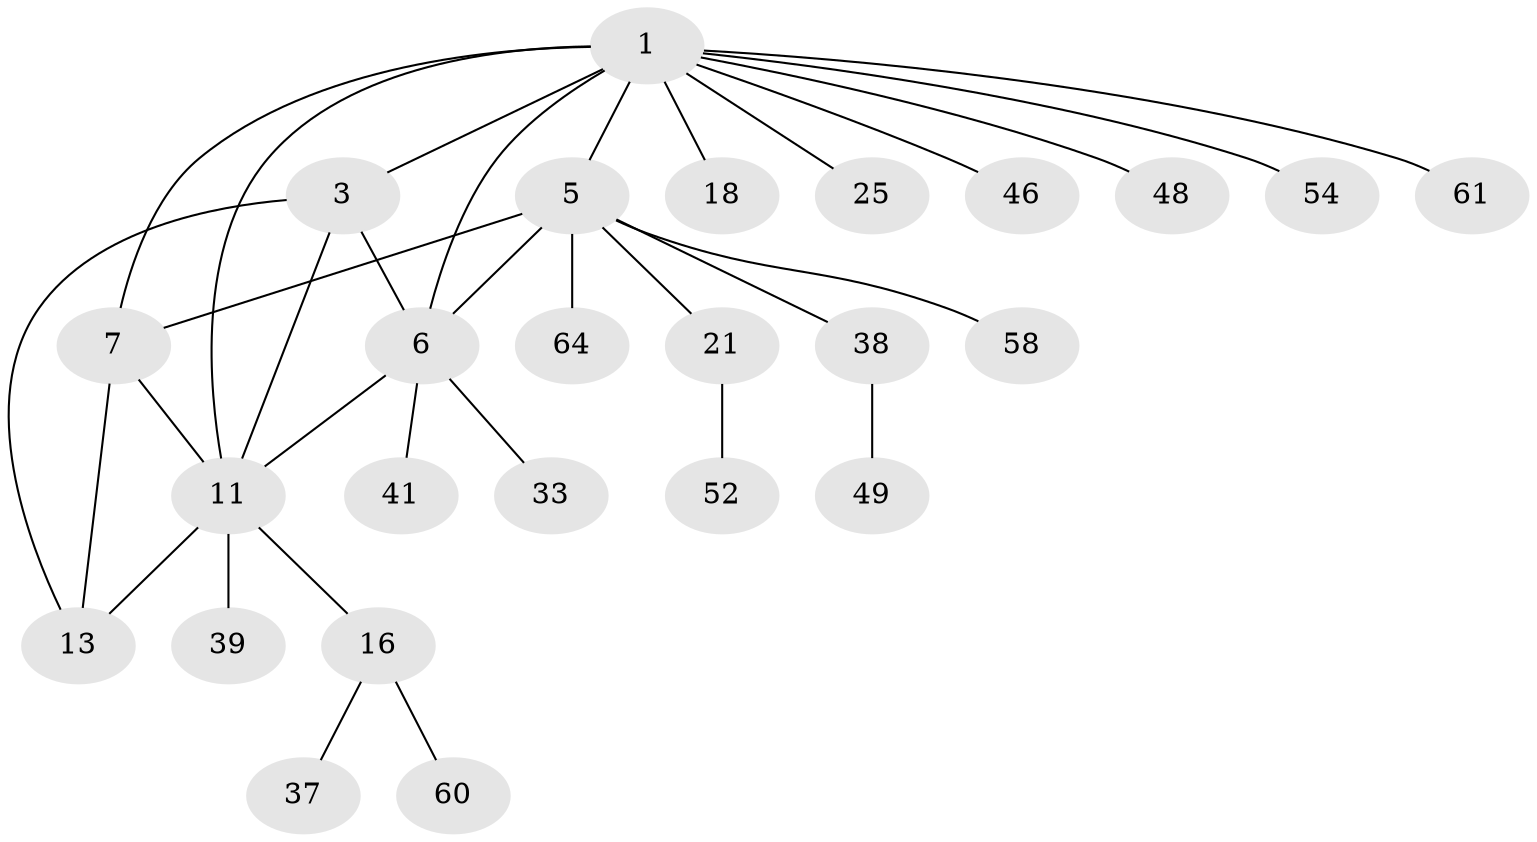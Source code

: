 // original degree distribution, {4: 0.0625, 7: 0.046875, 9: 0.03125, 5: 0.046875, 6: 0.015625, 3: 0.0625, 10: 0.015625, 2: 0.09375, 1: 0.625}
// Generated by graph-tools (version 1.1) at 2025/19/03/04/25 18:19:47]
// undirected, 25 vertices, 32 edges
graph export_dot {
graph [start="1"]
  node [color=gray90,style=filled];
  1 [super="+4+2+24"];
  3 [super="+51+10+26+19"];
  5 [super="+8+53+62"];
  6 [super="+34+12+47"];
  7 [super="+9"];
  11 [super="+17+44+15+28+35"];
  13 [super="+43+14+56+50+45+20+32"];
  16;
  18 [super="+27"];
  21 [super="+29+30"];
  25;
  33;
  37;
  38;
  39;
  41;
  46;
  48;
  49;
  52;
  54;
  58;
  60;
  61;
  64;
  1 -- 3 [weight=2];
  1 -- 5;
  1 -- 6;
  1 -- 48;
  1 -- 18;
  1 -- 54;
  1 -- 61;
  1 -- 46;
  1 -- 7;
  1 -- 25;
  1 -- 11;
  3 -- 13 [weight=2];
  3 -- 11;
  3 -- 6;
  5 -- 6;
  5 -- 64;
  5 -- 38;
  5 -- 7 [weight=2];
  5 -- 21;
  5 -- 58;
  6 -- 33;
  6 -- 41;
  6 -- 11;
  7 -- 11;
  7 -- 13;
  11 -- 16;
  11 -- 39;
  11 -- 13 [weight=2];
  16 -- 37;
  16 -- 60;
  21 -- 52;
  38 -- 49;
}
